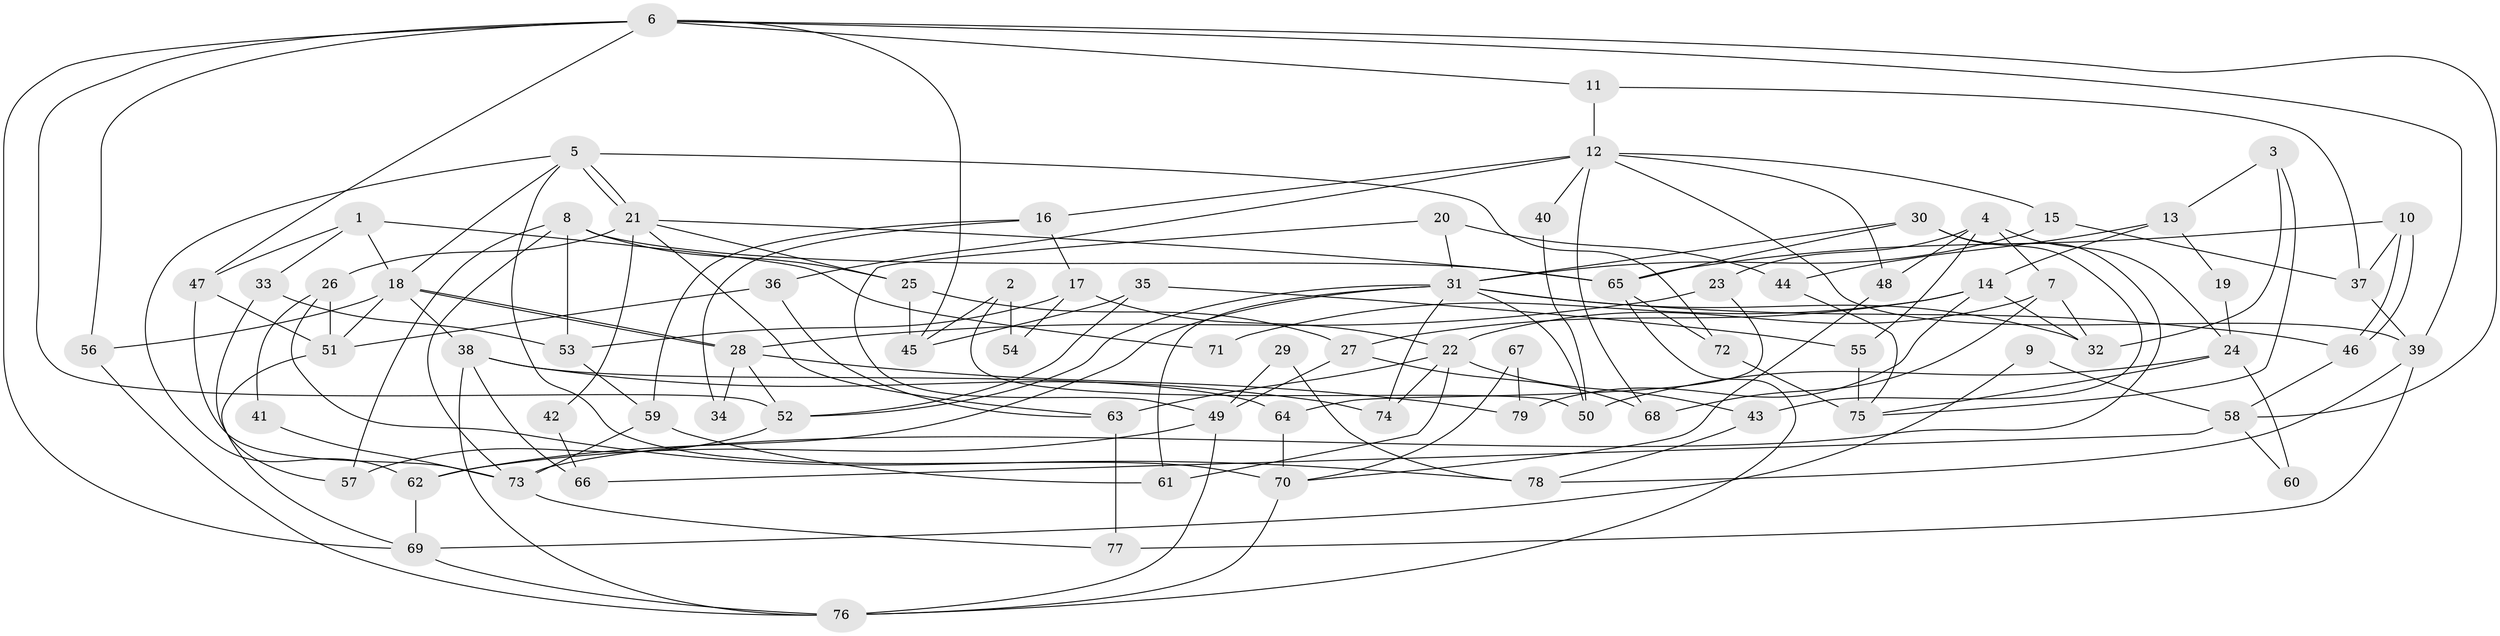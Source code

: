 // coarse degree distribution, {4: 0.23404255319148937, 3: 0.10638297872340426, 6: 0.23404255319148937, 10: 0.0425531914893617, 5: 0.14893617021276595, 9: 0.06382978723404255, 11: 0.02127659574468085, 8: 0.02127659574468085, 7: 0.0425531914893617, 2: 0.0851063829787234}
// Generated by graph-tools (version 1.1) at 2025/24/03/03/25 07:24:04]
// undirected, 79 vertices, 158 edges
graph export_dot {
graph [start="1"]
  node [color=gray90,style=filled];
  1;
  2;
  3;
  4;
  5;
  6;
  7;
  8;
  9;
  10;
  11;
  12;
  13;
  14;
  15;
  16;
  17;
  18;
  19;
  20;
  21;
  22;
  23;
  24;
  25;
  26;
  27;
  28;
  29;
  30;
  31;
  32;
  33;
  34;
  35;
  36;
  37;
  38;
  39;
  40;
  41;
  42;
  43;
  44;
  45;
  46;
  47;
  48;
  49;
  50;
  51;
  52;
  53;
  54;
  55;
  56;
  57;
  58;
  59;
  60;
  61;
  62;
  63;
  64;
  65;
  66;
  67;
  68;
  69;
  70;
  71;
  72;
  73;
  74;
  75;
  76;
  77;
  78;
  79;
  1 -- 18;
  1 -- 47;
  1 -- 33;
  1 -- 71;
  2 -- 50;
  2 -- 45;
  2 -- 54;
  3 -- 32;
  3 -- 75;
  3 -- 13;
  4 -- 23;
  4 -- 48;
  4 -- 7;
  4 -- 24;
  4 -- 55;
  5 -- 21;
  5 -- 21;
  5 -- 18;
  5 -- 62;
  5 -- 70;
  5 -- 72;
  6 -- 69;
  6 -- 47;
  6 -- 11;
  6 -- 39;
  6 -- 45;
  6 -- 52;
  6 -- 56;
  6 -- 58;
  7 -- 22;
  7 -- 32;
  7 -- 68;
  8 -- 65;
  8 -- 53;
  8 -- 25;
  8 -- 57;
  8 -- 73;
  9 -- 58;
  9 -- 69;
  10 -- 37;
  10 -- 46;
  10 -- 46;
  10 -- 65;
  11 -- 12;
  11 -- 37;
  12 -- 68;
  12 -- 39;
  12 -- 15;
  12 -- 16;
  12 -- 36;
  12 -- 40;
  12 -- 48;
  13 -- 44;
  13 -- 14;
  13 -- 19;
  14 -- 32;
  14 -- 27;
  14 -- 71;
  14 -- 79;
  15 -- 31;
  15 -- 37;
  16 -- 59;
  16 -- 17;
  16 -- 34;
  17 -- 22;
  17 -- 53;
  17 -- 54;
  18 -- 56;
  18 -- 28;
  18 -- 28;
  18 -- 38;
  18 -- 51;
  19 -- 24;
  20 -- 49;
  20 -- 31;
  20 -- 44;
  21 -- 63;
  21 -- 25;
  21 -- 26;
  21 -- 42;
  21 -- 65;
  22 -- 43;
  22 -- 61;
  22 -- 63;
  22 -- 74;
  23 -- 28;
  23 -- 64;
  24 -- 75;
  24 -- 50;
  24 -- 60;
  25 -- 27;
  25 -- 45;
  26 -- 51;
  26 -- 41;
  26 -- 78;
  27 -- 49;
  27 -- 68;
  28 -- 52;
  28 -- 34;
  28 -- 79;
  29 -- 49;
  29 -- 78;
  30 -- 73;
  30 -- 65;
  30 -- 31;
  30 -- 43;
  31 -- 74;
  31 -- 32;
  31 -- 46;
  31 -- 50;
  31 -- 52;
  31 -- 61;
  31 -- 62;
  33 -- 57;
  33 -- 53;
  35 -- 45;
  35 -- 52;
  35 -- 55;
  36 -- 51;
  36 -- 63;
  37 -- 39;
  38 -- 76;
  38 -- 64;
  38 -- 66;
  38 -- 74;
  39 -- 77;
  39 -- 78;
  40 -- 50;
  41 -- 73;
  42 -- 66;
  43 -- 78;
  44 -- 75;
  46 -- 58;
  47 -- 51;
  47 -- 73;
  48 -- 70;
  49 -- 62;
  49 -- 76;
  51 -- 69;
  52 -- 57;
  53 -- 59;
  55 -- 75;
  56 -- 76;
  58 -- 60;
  58 -- 66;
  59 -- 73;
  59 -- 61;
  62 -- 69;
  63 -- 77;
  64 -- 70;
  65 -- 72;
  65 -- 76;
  67 -- 79;
  67 -- 70;
  69 -- 76;
  70 -- 76;
  72 -- 75;
  73 -- 77;
}
